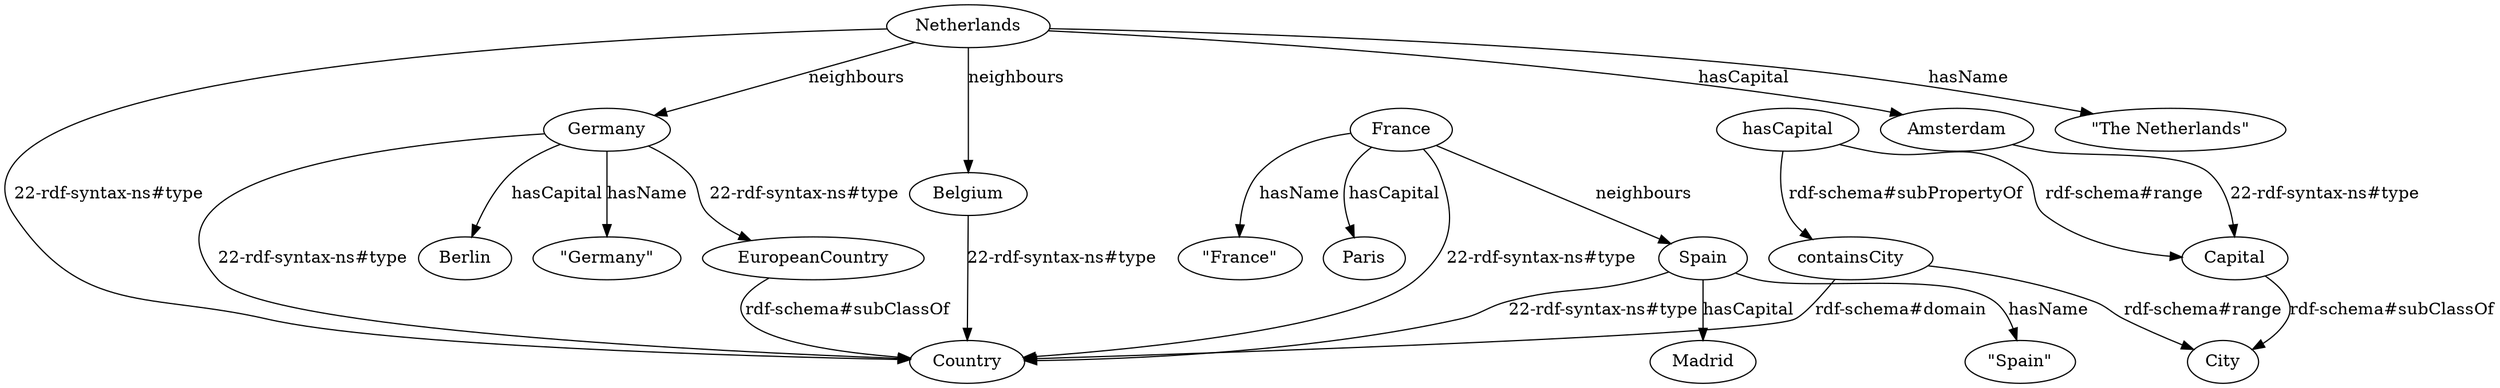 strict digraph {
	graph [dpi=52]
	EuropeanCountry
	Country
	EuropeanCountry -> Country [label="rdf-schema#subClassOf"]
	Germany
	Country
	Germany -> Country [label="22-rdf-syntax-ns#type"]
	hasCapital
	Capital
	hasCapital -> Capital [label="rdf-schema#range"]
	Germany
	Berlin
	Germany -> Berlin [label=hasCapital]
	France
	"\"France\""
	France -> "\"France\"" [label=hasName]
	Germany
	EuropeanCountry
	Germany -> EuropeanCountry [label="22-rdf-syntax-ns#type"]
	Spain
	"\"Spain\""
	Spain -> "\"Spain\"" [label=hasName]
	France
	Spain
	France -> Spain [label=neighbours]
	Netherlands
	Amsterdam
	Netherlands -> Amsterdam [label=hasCapital]
	Netherlands
	"\"The Netherlands\""
	Netherlands -> "\"The Netherlands\"" [label=hasName]
	Capital
	City
	Capital -> City [label="rdf-schema#subClassOf"]
	Amsterdam
	Capital
	Amsterdam -> Capital [label="22-rdf-syntax-ns#type"]
	Netherlands
	Belgium
	Netherlands -> Belgium [label=neighbours]
	containsCity
	City
	containsCity -> City [label="rdf-schema#range"]
	containsCity
	Country
	containsCity -> Country [label="rdf-schema#domain"]
	hasCapital
	containsCity
	hasCapital -> containsCity [label="rdf-schema#subPropertyOf"]
	Spain
	Madrid
	Spain -> Madrid [label=hasCapital]
	Netherlands
	Germany
	Netherlands -> Germany [label=neighbours]
	France
	Paris
	France -> Paris [label=hasCapital]
	Germany
	"\"Germany\""
	Germany -> "\"Germany\"" [label=hasName]
	Belgium
	Country
	Belgium -> Country [label="22-rdf-syntax-ns#type"]
	Spain
	Country
	Spain -> Country [label="22-rdf-syntax-ns#type"]
	France
	Country
	France -> Country [label="22-rdf-syntax-ns#type"]
	Netherlands
	Country
	Netherlands -> Country [label="22-rdf-syntax-ns#type"]
}

